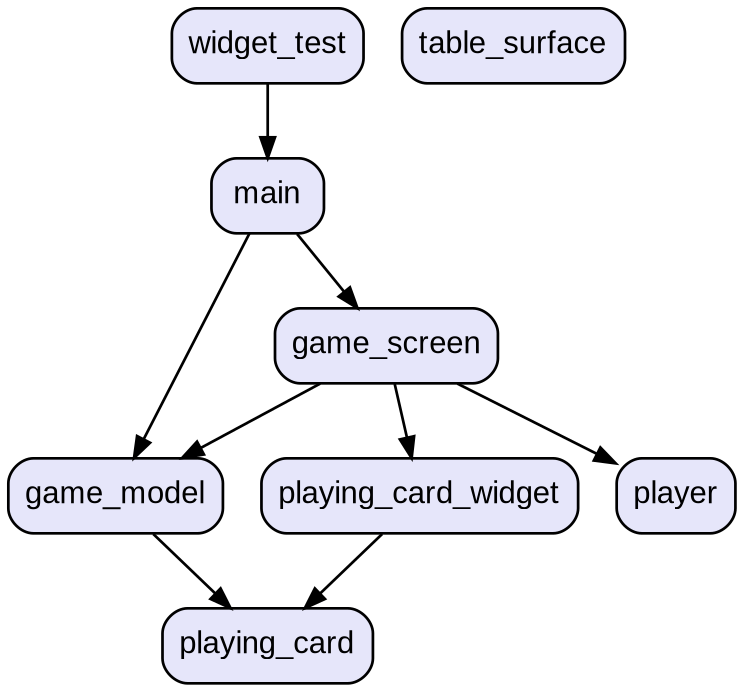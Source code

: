 digraph "" {
  graph [style=rounded fontname="Arial Black" fontsize=13 penwidth=2.6];
  node [shape=rect style="filled,rounded" fontname=Arial fontsize=15 fillcolor=Lavender penwidth=1.3];
  edge [penwidth=1.3];
  "/lib/game_model.dart" [label="game_model"];
  "/lib/game_screen.dart" [label="game_screen"];
  "/lib/main.dart" [label="main"];
  "/lib/playing_card.dart" [label="playing_card"];
  "/lib/playing_card_widget.dart" [label="playing_card_widget"];
  "/lib/widgets/player.dart" [label="player"];
  "/lib/widgets/table_surface.dart" [label="table_surface"];
  "/test/widget_test.dart" [label="widget_test"];
  "/lib/game_model.dart" -> "/lib/playing_card.dart";
  "/lib/game_screen.dart" -> "/lib/game_model.dart";
  "/lib/game_screen.dart" -> "/lib/widgets/player.dart";
  "/lib/game_screen.dart" -> "/lib/playing_card_widget.dart";
  "/lib/main.dart" -> "/lib/game_model.dart";
  "/lib/main.dart" -> "/lib/game_screen.dart";
  "/lib/playing_card_widget.dart" -> "/lib/playing_card.dart";
  "/test/widget_test.dart" -> "/lib/main.dart";
}
